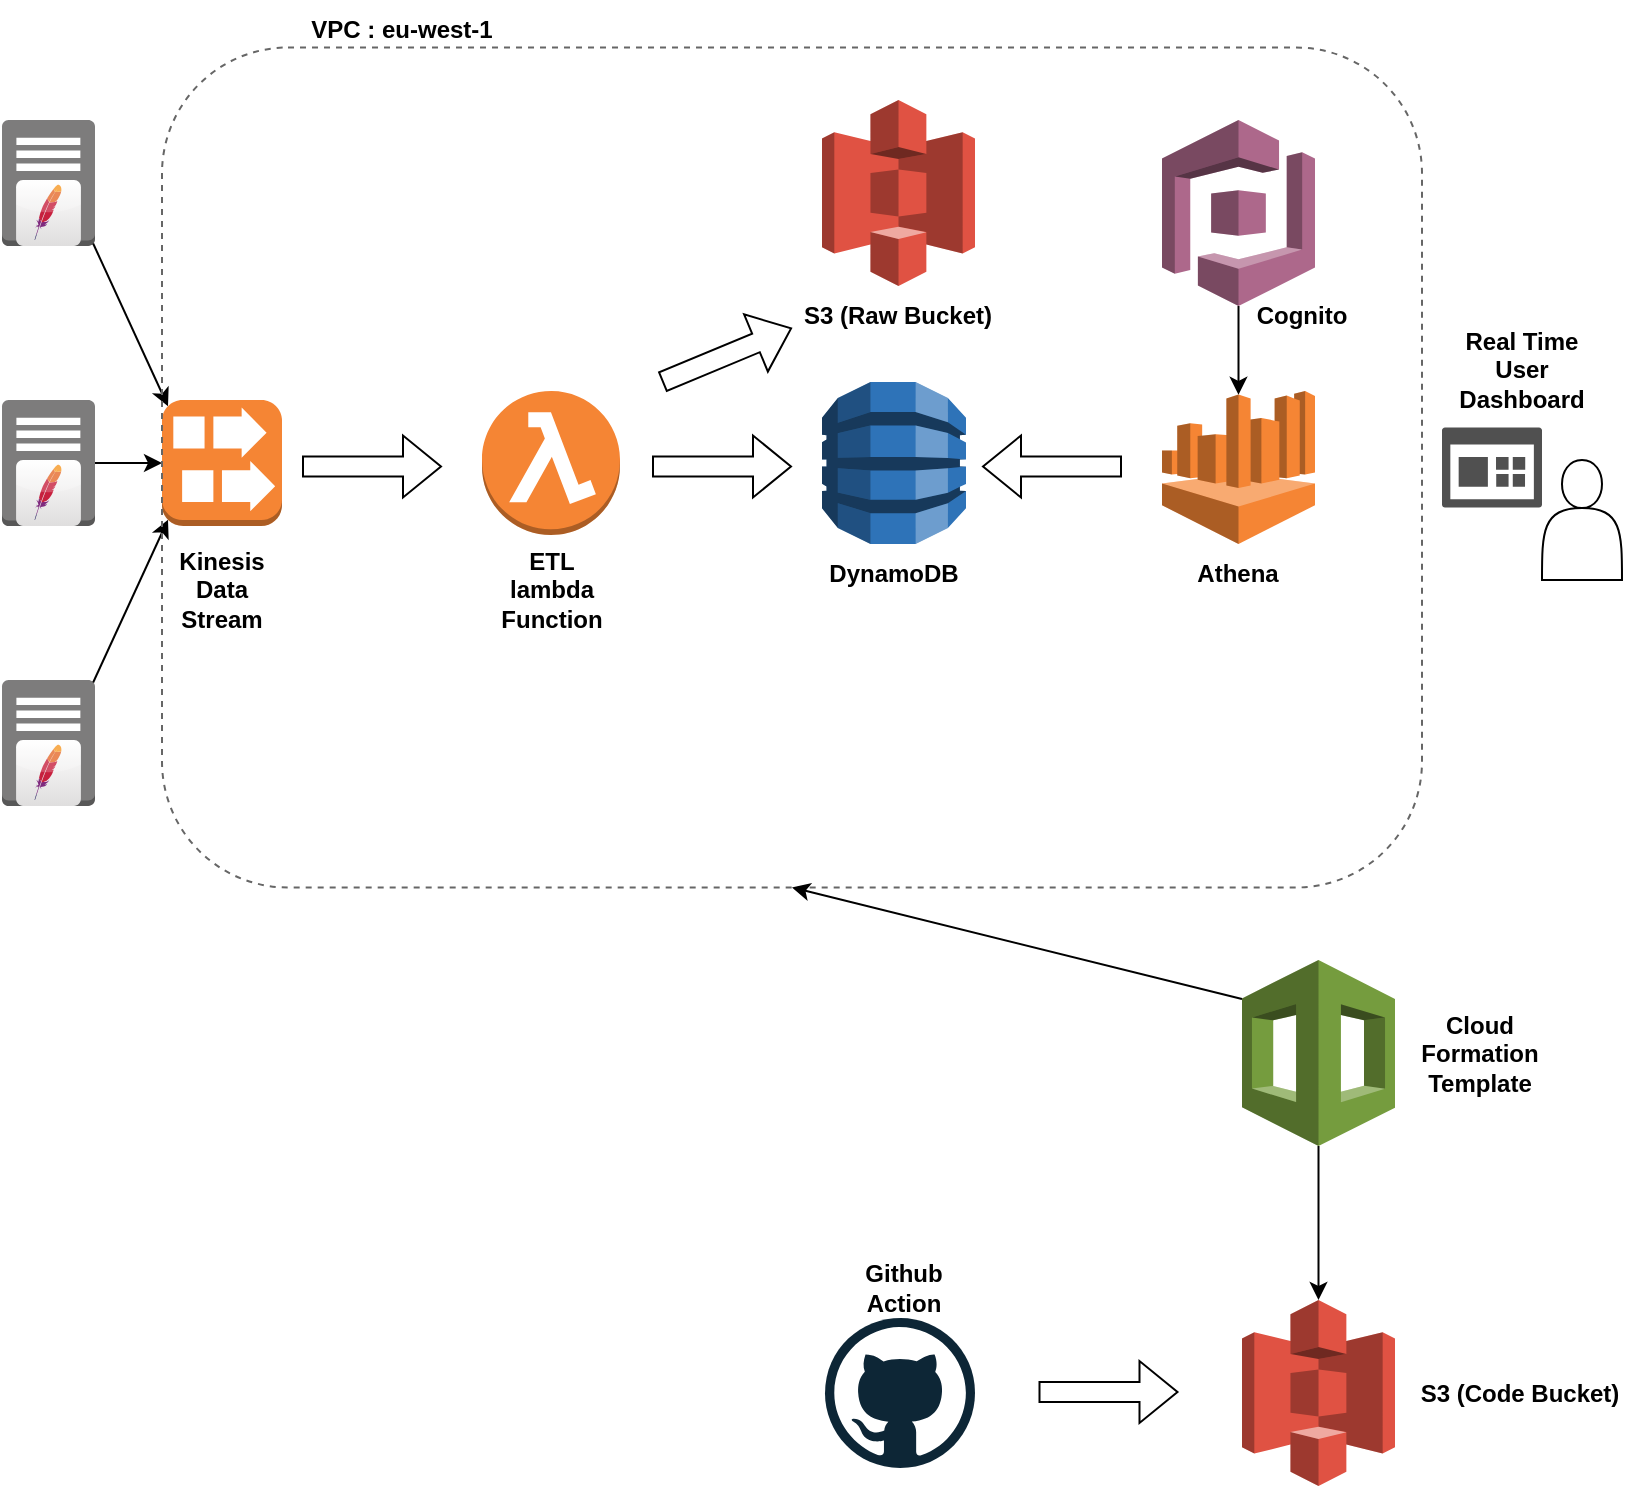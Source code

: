 <mxfile version="15.5.4" type="device"><diagram id="jAqDKyK6HNwAvfKM1yuZ" name="Page-1"><mxGraphModel dx="1422" dy="794" grid="1" gridSize="10" guides="1" tooltips="1" connect="1" arrows="1" fold="1" page="1" pageScale="1" pageWidth="850" pageHeight="1100" math="0" shadow="0"><root><mxCell id="0"/><mxCell id="1" parent="0"/><mxCell id="NZ2floVunnDaF7Kcxp4c-2" value="" style="outlineConnect=0;dashed=0;verticalLabelPosition=bottom;verticalAlign=top;align=center;html=1;shape=mxgraph.aws3.kinesis_streams;fillColor=#F58534;gradientColor=none;" vertex="1" parent="1"><mxGeometry x="110" y="230" width="60" height="63" as="geometry"/></mxCell><mxCell id="NZ2floVunnDaF7Kcxp4c-3" value="" style="outlineConnect=0;dashed=0;verticalLabelPosition=bottom;verticalAlign=top;align=center;html=1;shape=mxgraph.aws3.lambda_function;fillColor=#F58534;gradientColor=none;" vertex="1" parent="1"><mxGeometry x="270" y="225.5" width="69" height="72" as="geometry"/></mxCell><mxCell id="NZ2floVunnDaF7Kcxp4c-4" value="" style="outlineConnect=0;dashed=0;verticalLabelPosition=bottom;verticalAlign=top;align=center;html=1;shape=mxgraph.aws3.dynamo_db;fillColor=#2E73B8;gradientColor=none;" vertex="1" parent="1"><mxGeometry x="440" y="221" width="72" height="81" as="geometry"/></mxCell><mxCell id="NZ2floVunnDaF7Kcxp4c-5" value="" style="outlineConnect=0;dashed=0;verticalLabelPosition=bottom;verticalAlign=top;align=center;html=1;shape=mxgraph.aws3.athena;fillColor=#F58534;gradientColor=none;" vertex="1" parent="1"><mxGeometry x="610" y="225.5" width="76.5" height="76.5" as="geometry"/></mxCell><mxCell id="NZ2floVunnDaF7Kcxp4c-6" value="" style="shape=actor;whiteSpace=wrap;html=1;" vertex="1" parent="1"><mxGeometry x="800" y="260" width="40" height="60" as="geometry"/></mxCell><mxCell id="NZ2floVunnDaF7Kcxp4c-7" value="" style="sketch=0;pointerEvents=1;shadow=0;dashed=0;html=1;strokeColor=none;labelPosition=center;verticalLabelPosition=bottom;verticalAlign=top;align=center;fillColor=#505050;shape=mxgraph.mscae.intune.dashboard" vertex="1" parent="1"><mxGeometry x="750" y="243.75" width="50" height="40" as="geometry"/></mxCell><mxCell id="NZ2floVunnDaF7Kcxp4c-8" value="" style="shape=flexArrow;endArrow=classic;html=1;rounded=0;" edge="1" parent="1"><mxGeometry width="50" height="50" relative="1" as="geometry"><mxPoint x="180" y="263.25" as="sourcePoint"/><mxPoint x="250" y="263.25" as="targetPoint"/></mxGeometry></mxCell><mxCell id="NZ2floVunnDaF7Kcxp4c-9" value="" style="shape=flexArrow;endArrow=classic;html=1;rounded=0;" edge="1" parent="1"><mxGeometry width="50" height="50" relative="1" as="geometry"><mxPoint x="355" y="263.25" as="sourcePoint"/><mxPoint x="425" y="263.25" as="targetPoint"/></mxGeometry></mxCell><mxCell id="NZ2floVunnDaF7Kcxp4c-10" value="" style="shape=flexArrow;endArrow=classic;html=1;rounded=0;" edge="1" parent="1"><mxGeometry width="50" height="50" relative="1" as="geometry"><mxPoint x="590" y="263.25" as="sourcePoint"/><mxPoint x="520" y="263.25" as="targetPoint"/></mxGeometry></mxCell><mxCell id="NZ2floVunnDaF7Kcxp4c-11" value="Kinesis Data Stream" style="text;html=1;strokeColor=none;fillColor=none;align=center;verticalAlign=middle;whiteSpace=wrap;rounded=0;fontStyle=1" vertex="1" parent="1"><mxGeometry x="110" y="310" width="60" height="30" as="geometry"/></mxCell><mxCell id="NZ2floVunnDaF7Kcxp4c-12" value="ETL lambda Function" style="text;html=1;strokeColor=none;fillColor=none;align=center;verticalAlign=middle;whiteSpace=wrap;rounded=0;fontStyle=1" vertex="1" parent="1"><mxGeometry x="274.5" y="310" width="60" height="30" as="geometry"/></mxCell><mxCell id="NZ2floVunnDaF7Kcxp4c-13" value="DynamoDB" style="text;html=1;strokeColor=none;fillColor=none;align=center;verticalAlign=middle;whiteSpace=wrap;rounded=0;fontStyle=1" vertex="1" parent="1"><mxGeometry x="446" y="302" width="60" height="30" as="geometry"/></mxCell><mxCell id="NZ2floVunnDaF7Kcxp4c-14" value="Athena" style="text;html=1;strokeColor=none;fillColor=none;align=center;verticalAlign=middle;whiteSpace=wrap;rounded=0;fontStyle=1" vertex="1" parent="1"><mxGeometry x="618.25" y="302" width="60" height="30" as="geometry"/></mxCell><mxCell id="NZ2floVunnDaF7Kcxp4c-16" value="" style="outlineConnect=0;dashed=0;verticalLabelPosition=bottom;verticalAlign=top;align=center;html=1;shape=mxgraph.aws3.traditional_server;fillColor=#7D7C7C;gradientColor=none;" vertex="1" parent="1"><mxGeometry x="30" y="90" width="46.5" height="63" as="geometry"/></mxCell><mxCell id="NZ2floVunnDaF7Kcxp4c-17" value="" style="outlineConnect=0;dashed=0;verticalLabelPosition=bottom;verticalAlign=top;align=center;html=1;shape=mxgraph.aws3.traditional_server;fillColor=#7D7C7C;gradientColor=none;" vertex="1" parent="1"><mxGeometry x="30" y="230" width="46.5" height="63" as="geometry"/></mxCell><mxCell id="NZ2floVunnDaF7Kcxp4c-18" value="" style="outlineConnect=0;dashed=0;verticalLabelPosition=bottom;verticalAlign=top;align=center;html=1;shape=mxgraph.aws3.traditional_server;fillColor=#7D7C7C;gradientColor=none;" vertex="1" parent="1"><mxGeometry x="30" y="370" width="46.5" height="63" as="geometry"/></mxCell><mxCell id="NZ2floVunnDaF7Kcxp4c-20" value="" style="endArrow=classic;html=1;rounded=0;exitX=0.98;exitY=0.98;exitDx=0;exitDy=0;exitPerimeter=0;entryX=0.05;entryY=0.05;entryDx=0;entryDy=0;entryPerimeter=0;" edge="1" parent="1" source="NZ2floVunnDaF7Kcxp4c-16" target="NZ2floVunnDaF7Kcxp4c-2"><mxGeometry width="50" height="50" relative="1" as="geometry"><mxPoint x="400" y="300" as="sourcePoint"/><mxPoint x="450" y="250" as="targetPoint"/></mxGeometry></mxCell><mxCell id="NZ2floVunnDaF7Kcxp4c-21" value="" style="endArrow=classic;html=1;rounded=0;exitX=1;exitY=0.5;exitDx=0;exitDy=0;exitPerimeter=0;entryX=0;entryY=0.5;entryDx=0;entryDy=0;entryPerimeter=0;" edge="1" parent="1" source="NZ2floVunnDaF7Kcxp4c-17" target="NZ2floVunnDaF7Kcxp4c-2"><mxGeometry width="50" height="50" relative="1" as="geometry"><mxPoint x="85.57" y="161.74" as="sourcePoint"/><mxPoint x="123" y="243.15" as="targetPoint"/></mxGeometry></mxCell><mxCell id="NZ2floVunnDaF7Kcxp4c-22" value="" style="endArrow=classic;html=1;rounded=0;exitX=0.98;exitY=0.02;exitDx=0;exitDy=0;exitPerimeter=0;entryX=0.05;entryY=0.95;entryDx=0;entryDy=0;entryPerimeter=0;" edge="1" parent="1" source="NZ2floVunnDaF7Kcxp4c-18" target="NZ2floVunnDaF7Kcxp4c-2"><mxGeometry width="50" height="50" relative="1" as="geometry"><mxPoint x="95.57" y="171.74" as="sourcePoint"/><mxPoint x="133" y="253.15" as="targetPoint"/></mxGeometry></mxCell><mxCell id="NZ2floVunnDaF7Kcxp4c-23" value="" style="dashed=0;outlineConnect=0;html=1;align=center;labelPosition=center;verticalLabelPosition=bottom;verticalAlign=top;shape=mxgraph.webicons.apache;gradientColor=#DFDEDE" vertex="1" parent="1"><mxGeometry x="37.05" y="120" width="32.4" height="33" as="geometry"/></mxCell><mxCell id="NZ2floVunnDaF7Kcxp4c-24" value="" style="dashed=0;outlineConnect=0;html=1;align=center;labelPosition=center;verticalLabelPosition=bottom;verticalAlign=top;shape=mxgraph.webicons.apache;gradientColor=#DFDEDE" vertex="1" parent="1"><mxGeometry x="37.05" y="260" width="32.4" height="33" as="geometry"/></mxCell><mxCell id="NZ2floVunnDaF7Kcxp4c-25" value="" style="dashed=0;outlineConnect=0;html=1;align=center;labelPosition=center;verticalLabelPosition=bottom;verticalAlign=top;shape=mxgraph.webicons.apache;gradientColor=#DFDEDE" vertex="1" parent="1"><mxGeometry x="37.05" y="400" width="32.4" height="33" as="geometry"/></mxCell><mxCell id="NZ2floVunnDaF7Kcxp4c-26" value="" style="rounded=1;whiteSpace=wrap;html=1;fillColor=none;fontColor=#333333;strokeColor=#666666;dashed=1;fontStyle=0" vertex="1" parent="1"><mxGeometry x="110" y="53.75" width="630" height="420" as="geometry"/></mxCell><mxCell id="NZ2floVunnDaF7Kcxp4c-28" value="VPC : eu-west-1" style="text;html=1;strokeColor=none;fillColor=none;align=center;verticalAlign=middle;whiteSpace=wrap;rounded=0;dashed=1;fontStyle=1" vertex="1" parent="1"><mxGeometry x="170" y="30" width="120" height="30" as="geometry"/></mxCell><mxCell id="NZ2floVunnDaF7Kcxp4c-29" value="" style="outlineConnect=0;dashed=0;verticalLabelPosition=bottom;verticalAlign=top;align=center;html=1;shape=mxgraph.aws3.s3;fillColor=#E05243;gradientColor=none;" vertex="1" parent="1"><mxGeometry x="440" y="80" width="76.5" height="93" as="geometry"/></mxCell><mxCell id="NZ2floVunnDaF7Kcxp4c-30" value="S3 (Raw Bucket)" style="text;html=1;strokeColor=none;fillColor=none;align=center;verticalAlign=middle;whiteSpace=wrap;rounded=0;dashed=1;fontStyle=1" vertex="1" parent="1"><mxGeometry x="426.25" y="173" width="104" height="30" as="geometry"/></mxCell><mxCell id="NZ2floVunnDaF7Kcxp4c-31" value="" style="outlineConnect=0;dashed=0;verticalLabelPosition=bottom;verticalAlign=top;align=center;html=1;shape=mxgraph.aws3.cloudformation;fillColor=#759C3E;gradientColor=none;" vertex="1" parent="1"><mxGeometry x="650" y="510" width="76.5" height="93" as="geometry"/></mxCell><mxCell id="NZ2floVunnDaF7Kcxp4c-34" value="Real Time User Dashboard" style="text;html=1;strokeColor=none;fillColor=none;align=center;verticalAlign=middle;whiteSpace=wrap;rounded=0;dashed=1;fontStyle=1" vertex="1" parent="1"><mxGeometry x="760" y="200" width="60" height="30" as="geometry"/></mxCell><mxCell id="NZ2floVunnDaF7Kcxp4c-36" value="" style="shape=flexArrow;endArrow=classic;html=1;rounded=0;" edge="1" parent="1"><mxGeometry width="50" height="50" relative="1" as="geometry"><mxPoint x="360" y="221" as="sourcePoint"/><mxPoint x="425" y="194" as="targetPoint"/></mxGeometry></mxCell><mxCell id="NZ2floVunnDaF7Kcxp4c-37" value="Cloud Formation Template" style="text;html=1;strokeColor=none;fillColor=none;align=center;verticalAlign=middle;whiteSpace=wrap;rounded=0;dashed=1;fontStyle=1" vertex="1" parent="1"><mxGeometry x="739.13" y="541.5" width="60" height="30" as="geometry"/></mxCell><mxCell id="NZ2floVunnDaF7Kcxp4c-40" value="" style="outlineConnect=0;dashed=0;verticalLabelPosition=bottom;verticalAlign=top;align=center;html=1;shape=mxgraph.aws3.s3;fillColor=#E05243;gradientColor=none;" vertex="1" parent="1"><mxGeometry x="650" y="680" width="76.5" height="93" as="geometry"/></mxCell><mxCell id="NZ2floVunnDaF7Kcxp4c-41" value="S3 (Code Bucket)" style="text;html=1;strokeColor=none;fillColor=none;align=center;verticalAlign=middle;whiteSpace=wrap;rounded=0;dashed=1;fontStyle=1" vertex="1" parent="1"><mxGeometry x="738.25" y="711.5" width="101.75" height="30" as="geometry"/></mxCell><mxCell id="NZ2floVunnDaF7Kcxp4c-42" value="" style="endArrow=classic;html=1;rounded=0;entryX=0.5;entryY=0;entryDx=0;entryDy=0;entryPerimeter=0;" edge="1" parent="1" source="NZ2floVunnDaF7Kcxp4c-31" target="NZ2floVunnDaF7Kcxp4c-40"><mxGeometry width="50" height="50" relative="1" as="geometry"><mxPoint x="400" y="470" as="sourcePoint"/><mxPoint x="450" y="420" as="targetPoint"/></mxGeometry></mxCell><mxCell id="NZ2floVunnDaF7Kcxp4c-43" value="" style="endArrow=classic;html=1;rounded=0;entryX=0.5;entryY=1;entryDx=0;entryDy=0;exitX=0;exitY=0.21;exitDx=0;exitDy=0;exitPerimeter=0;" edge="1" parent="1" source="NZ2floVunnDaF7Kcxp4c-31" target="NZ2floVunnDaF7Kcxp4c-26"><mxGeometry width="50" height="50" relative="1" as="geometry"><mxPoint x="400" y="470" as="sourcePoint"/><mxPoint x="450" y="420" as="targetPoint"/></mxGeometry></mxCell><mxCell id="NZ2floVunnDaF7Kcxp4c-44" value="" style="dashed=0;outlineConnect=0;html=1;align=center;labelPosition=center;verticalLabelPosition=bottom;verticalAlign=top;shape=mxgraph.weblogos.github;fillColor=none;" vertex="1" parent="1"><mxGeometry x="441.5" y="689" width="75" height="75" as="geometry"/></mxCell><mxCell id="NZ2floVunnDaF7Kcxp4c-45" value="Github Action" style="text;html=1;strokeColor=none;fillColor=none;align=center;verticalAlign=middle;whiteSpace=wrap;rounded=0;dashed=1;fontStyle=1" vertex="1" parent="1"><mxGeometry x="444.75" y="659" width="71.75" height="30" as="geometry"/></mxCell><mxCell id="NZ2floVunnDaF7Kcxp4c-46" value="" style="shape=flexArrow;endArrow=classic;html=1;rounded=0;" edge="1" parent="1"><mxGeometry width="50" height="50" relative="1" as="geometry"><mxPoint x="548.25" y="726" as="sourcePoint"/><mxPoint x="618.25" y="726" as="targetPoint"/></mxGeometry></mxCell><mxCell id="NZ2floVunnDaF7Kcxp4c-47" value="" style="outlineConnect=0;dashed=0;verticalLabelPosition=bottom;verticalAlign=top;align=center;html=1;shape=mxgraph.aws3.cognito;fillColor=#AD688B;gradientColor=none;" vertex="1" parent="1"><mxGeometry x="610" y="90" width="76.5" height="93" as="geometry"/></mxCell><mxCell id="NZ2floVunnDaF7Kcxp4c-49" value="" style="endArrow=classic;html=1;rounded=0;entryX=0.5;entryY=0.025;entryDx=0;entryDy=0;entryPerimeter=0;exitX=0.5;exitY=1;exitDx=0;exitDy=0;exitPerimeter=0;" edge="1" parent="1" source="NZ2floVunnDaF7Kcxp4c-47" target="NZ2floVunnDaF7Kcxp4c-5"><mxGeometry width="50" height="50" relative="1" as="geometry"><mxPoint x="400" y="360" as="sourcePoint"/><mxPoint x="450" y="310" as="targetPoint"/></mxGeometry></mxCell><mxCell id="NZ2floVunnDaF7Kcxp4c-50" value="Cognito" style="text;html=1;strokeColor=none;fillColor=none;align=center;verticalAlign=middle;whiteSpace=wrap;rounded=0;dashed=1;fontStyle=1" vertex="1" parent="1"><mxGeometry x="650" y="173" width="60" height="30" as="geometry"/></mxCell></root></mxGraphModel></diagram></mxfile>